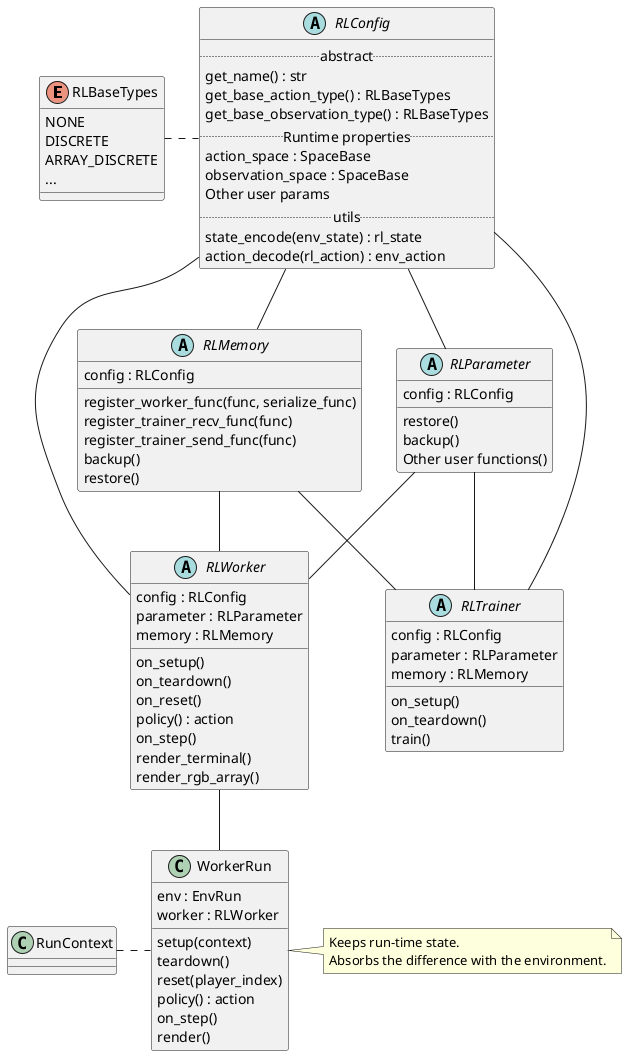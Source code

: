@startuml class_rl

enum RLBaseTypes {
    NONE
    DISCRETE
    ARRAY_DISCRETE
    ...
}


abstract RLConfig {
    .. abstract ..
    get_name() : str
    get_base_action_type() : RLBaseTypes
    get_base_observation_type() : RLBaseTypes
    .. Runtime properties ..
    action_space : SpaceBase
    observation_space : SpaceBase
    Other user params
    .. utils ..
    state_encode(env_state) : rl_state
    action_decode(rl_action) : env_action
}


abstract RLMemory {
    config : RLConfig
    register_worker_func(func, serialize_func)
    register_trainer_recv_func(func)
    register_trainer_send_func(func)
    backup()
    restore()
}


abstract RLParameter {
    config : RLConfig
    restore()
    backup()
    Other user functions()
}


abstract RLTrainer {
    config : RLConfig
    parameter : RLParameter
    memory : RLMemory
    on_setup()
    on_teardown()
    train()
}


abstract RLWorker {
    config : RLConfig
    parameter : RLParameter
    memory : RLMemory
    on_setup()
    on_teardown()
    on_reset()
    policy() : action
    on_step()
    render_terminal()
    render_rgb_array()
}
RLWorker -- WorkerRun


class RunContext {}
class WorkerRun {
    env : EnvRun
    worker : RLWorker
    setup(context)
    teardown()
    reset(player_index)
    policy() : action
    on_step()
    render()

}
note "Keeps run-time state.\nAbsorbs the difference with the environment." as WorkerRunMemo
WorkerRun . WorkerRunMemo
RunContext . WorkerRun

RLBaseTypes . RLConfig

RLConfig --- RLWorker
RLConfig --- RLTrainer
RLConfig -- RLParameter
RLConfig -- RLMemory

RLParameter -- RLWorker
RLParameter -- RLTrainer
RLMemory -- RLWorker
RLMemory -- RLTrainer

@enduml